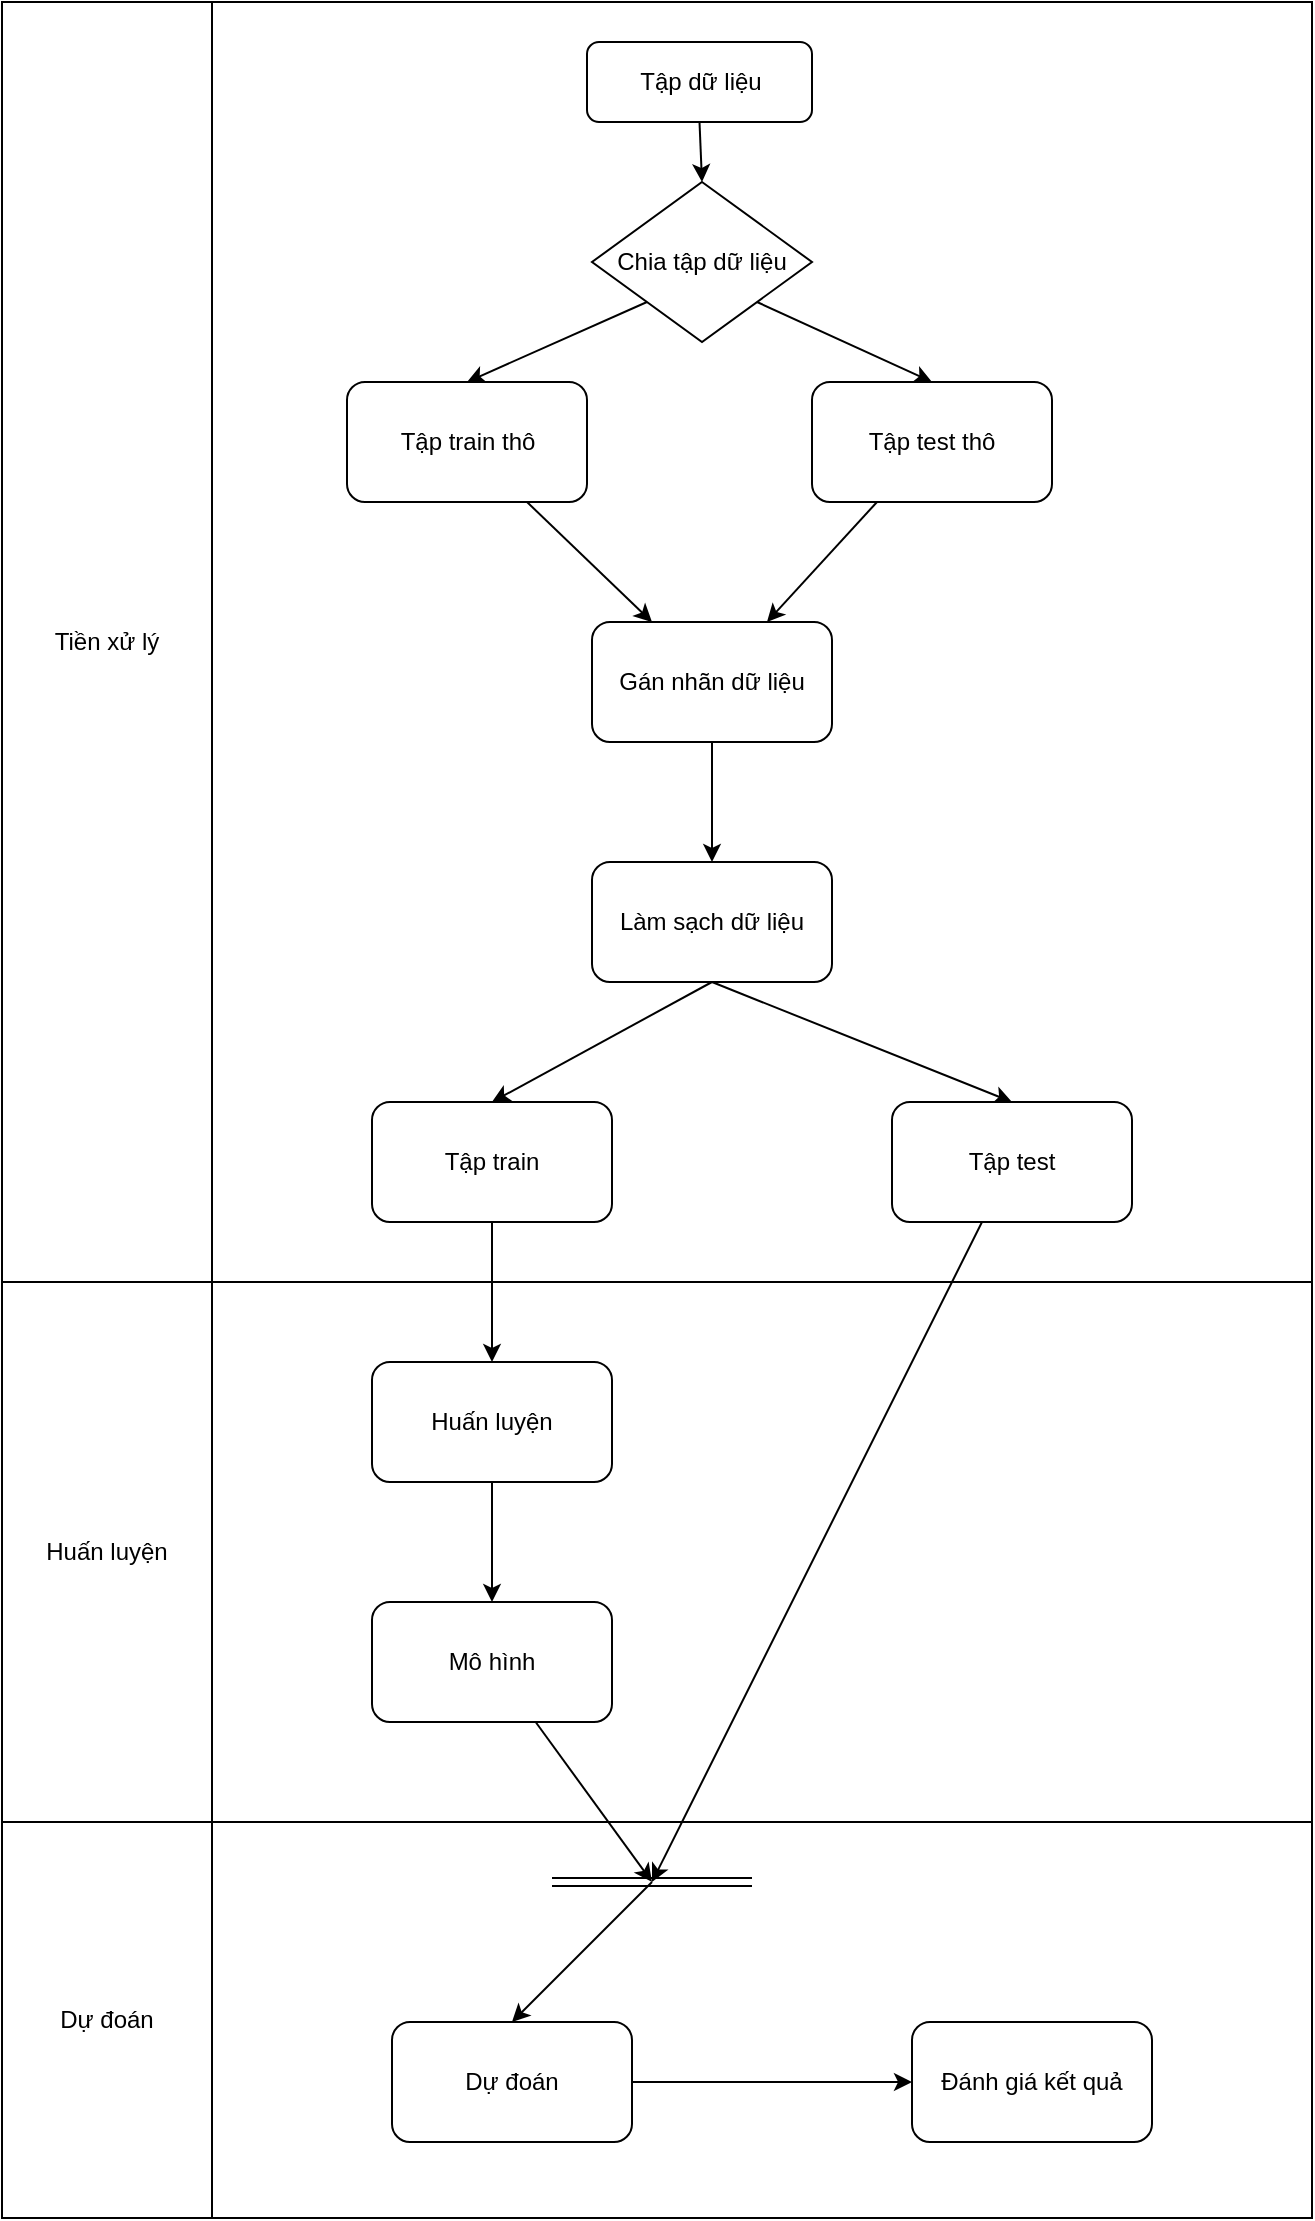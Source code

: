 <mxfile version="20.8.14" type="github">
  <diagram name="Trang-1" id="4VWJxf5BKNOsrwa-_35t">
    <mxGraphModel dx="1984" dy="1124" grid="1" gridSize="10" guides="1" tooltips="1" connect="1" arrows="1" fold="1" page="1" pageScale="1" pageWidth="1169" pageHeight="827" math="0" shadow="0">
      <root>
        <mxCell id="0" />
        <mxCell id="1" parent="0" />
        <mxCell id="KxHSnKjpUE-Y136o-XBl-37" value="" style="shape=table;startSize=0;container=1;collapsible=0;childLayout=tableLayout;" vertex="1" parent="1">
          <mxGeometry x="255" y="110" width="655" height="1108" as="geometry" />
        </mxCell>
        <mxCell id="KxHSnKjpUE-Y136o-XBl-38" value="" style="shape=tableRow;horizontal=0;startSize=0;swimlaneHead=0;swimlaneBody=0;strokeColor=inherit;top=0;left=0;bottom=0;right=0;collapsible=0;dropTarget=0;fillColor=none;points=[[0,0.5],[1,0.5]];portConstraint=eastwest;" vertex="1" parent="KxHSnKjpUE-Y136o-XBl-37">
          <mxGeometry width="655" height="640" as="geometry" />
        </mxCell>
        <mxCell id="KxHSnKjpUE-Y136o-XBl-39" value="Tiền xử lý" style="shape=partialRectangle;html=1;whiteSpace=wrap;connectable=0;strokeColor=inherit;overflow=hidden;fillColor=none;top=0;left=0;bottom=0;right=0;pointerEvents=1;align=center;" vertex="1" parent="KxHSnKjpUE-Y136o-XBl-38">
          <mxGeometry width="105" height="640" as="geometry">
            <mxRectangle width="105" height="640" as="alternateBounds" />
          </mxGeometry>
        </mxCell>
        <mxCell id="KxHSnKjpUE-Y136o-XBl-40" value="" style="shape=partialRectangle;html=1;whiteSpace=wrap;connectable=0;strokeColor=inherit;overflow=hidden;fillColor=none;top=0;left=0;bottom=0;right=0;pointerEvents=1;" vertex="1" parent="KxHSnKjpUE-Y136o-XBl-38">
          <mxGeometry x="105" width="550" height="640" as="geometry">
            <mxRectangle width="550" height="640" as="alternateBounds" />
          </mxGeometry>
        </mxCell>
        <mxCell id="KxHSnKjpUE-Y136o-XBl-41" value="" style="shape=tableRow;horizontal=0;startSize=0;swimlaneHead=0;swimlaneBody=0;strokeColor=inherit;top=0;left=0;bottom=0;right=0;collapsible=0;dropTarget=0;fillColor=none;points=[[0,0.5],[1,0.5]];portConstraint=eastwest;" vertex="1" parent="KxHSnKjpUE-Y136o-XBl-37">
          <mxGeometry y="640" width="655" height="270" as="geometry" />
        </mxCell>
        <mxCell id="KxHSnKjpUE-Y136o-XBl-42" value="Huấn luyện" style="shape=partialRectangle;html=1;whiteSpace=wrap;connectable=0;strokeColor=inherit;overflow=hidden;fillColor=none;top=0;left=0;bottom=0;right=0;pointerEvents=1;" vertex="1" parent="KxHSnKjpUE-Y136o-XBl-41">
          <mxGeometry width="105" height="270" as="geometry">
            <mxRectangle width="105" height="270" as="alternateBounds" />
          </mxGeometry>
        </mxCell>
        <mxCell id="KxHSnKjpUE-Y136o-XBl-43" value="" style="shape=partialRectangle;html=1;whiteSpace=wrap;connectable=0;strokeColor=inherit;overflow=hidden;fillColor=none;top=0;left=0;bottom=0;right=0;pointerEvents=1;" vertex="1" parent="KxHSnKjpUE-Y136o-XBl-41">
          <mxGeometry x="105" width="550" height="270" as="geometry">
            <mxRectangle width="550" height="270" as="alternateBounds" />
          </mxGeometry>
        </mxCell>
        <mxCell id="KxHSnKjpUE-Y136o-XBl-44" value="" style="shape=tableRow;horizontal=0;startSize=0;swimlaneHead=0;swimlaneBody=0;strokeColor=inherit;top=0;left=0;bottom=0;right=0;collapsible=0;dropTarget=0;fillColor=none;points=[[0,0.5],[1,0.5]];portConstraint=eastwest;" vertex="1" parent="KxHSnKjpUE-Y136o-XBl-37">
          <mxGeometry y="910" width="655" height="198" as="geometry" />
        </mxCell>
        <mxCell id="KxHSnKjpUE-Y136o-XBl-45" value="Dự đoán" style="shape=partialRectangle;html=1;whiteSpace=wrap;connectable=0;strokeColor=inherit;overflow=hidden;fillColor=none;top=0;left=0;bottom=0;right=0;pointerEvents=1;" vertex="1" parent="KxHSnKjpUE-Y136o-XBl-44">
          <mxGeometry width="105" height="198" as="geometry">
            <mxRectangle width="105" height="198" as="alternateBounds" />
          </mxGeometry>
        </mxCell>
        <mxCell id="KxHSnKjpUE-Y136o-XBl-46" value="" style="shape=partialRectangle;html=1;whiteSpace=wrap;connectable=0;strokeColor=inherit;overflow=hidden;fillColor=none;top=0;left=0;bottom=0;right=0;pointerEvents=1;" vertex="1" parent="KxHSnKjpUE-Y136o-XBl-44">
          <mxGeometry x="105" width="550" height="198" as="geometry">
            <mxRectangle width="550" height="198" as="alternateBounds" />
          </mxGeometry>
        </mxCell>
        <mxCell id="KxHSnKjpUE-Y136o-XBl-71" style="edgeStyle=none;rounded=0;orthogonalLoop=1;jettySize=auto;html=1;exitX=0.5;exitY=1;exitDx=0;exitDy=0;entryX=0.5;entryY=0;entryDx=0;entryDy=0;strokeColor=default;" edge="1" parent="1" source="KxHSnKjpUE-Y136o-XBl-48" target="KxHSnKjpUE-Y136o-XBl-49">
          <mxGeometry relative="1" as="geometry" />
        </mxCell>
        <mxCell id="KxHSnKjpUE-Y136o-XBl-48" value="Tập dữ liệu" style="rounded=1;whiteSpace=wrap;html=1;" vertex="1" parent="1">
          <mxGeometry x="547.5" y="130" width="112.5" height="40" as="geometry" />
        </mxCell>
        <mxCell id="KxHSnKjpUE-Y136o-XBl-73" style="edgeStyle=none;rounded=0;orthogonalLoop=1;jettySize=auto;html=1;exitX=0;exitY=1;exitDx=0;exitDy=0;entryX=0.5;entryY=0;entryDx=0;entryDy=0;strokeColor=default;" edge="1" parent="1" source="KxHSnKjpUE-Y136o-XBl-49" target="KxHSnKjpUE-Y136o-XBl-50">
          <mxGeometry relative="1" as="geometry" />
        </mxCell>
        <mxCell id="KxHSnKjpUE-Y136o-XBl-74" style="edgeStyle=none;rounded=0;orthogonalLoop=1;jettySize=auto;html=1;exitX=1;exitY=1;exitDx=0;exitDy=0;entryX=0.5;entryY=0;entryDx=0;entryDy=0;strokeColor=default;" edge="1" parent="1" source="KxHSnKjpUE-Y136o-XBl-49" target="KxHSnKjpUE-Y136o-XBl-51">
          <mxGeometry relative="1" as="geometry" />
        </mxCell>
        <mxCell id="KxHSnKjpUE-Y136o-XBl-49" value="Chia tập dữ liệu" style="rhombus;whiteSpace=wrap;html=1;" vertex="1" parent="1">
          <mxGeometry x="550" y="200" width="110" height="80" as="geometry" />
        </mxCell>
        <mxCell id="KxHSnKjpUE-Y136o-XBl-70" style="edgeStyle=none;rounded=0;orthogonalLoop=1;jettySize=auto;html=1;exitX=0.75;exitY=1;exitDx=0;exitDy=0;entryX=0.25;entryY=0;entryDx=0;entryDy=0;strokeColor=default;" edge="1" parent="1" source="KxHSnKjpUE-Y136o-XBl-50" target="KxHSnKjpUE-Y136o-XBl-54">
          <mxGeometry relative="1" as="geometry" />
        </mxCell>
        <mxCell id="KxHSnKjpUE-Y136o-XBl-50" value="Tập train thô" style="rounded=1;whiteSpace=wrap;html=1;" vertex="1" parent="1">
          <mxGeometry x="427.5" y="300" width="120" height="60" as="geometry" />
        </mxCell>
        <mxCell id="KxHSnKjpUE-Y136o-XBl-60" style="rounded=0;orthogonalLoop=1;jettySize=auto;html=1;" edge="1" parent="1" source="KxHSnKjpUE-Y136o-XBl-51" target="KxHSnKjpUE-Y136o-XBl-54">
          <mxGeometry relative="1" as="geometry" />
        </mxCell>
        <mxCell id="KxHSnKjpUE-Y136o-XBl-51" value="Tập test thô" style="rounded=1;whiteSpace=wrap;html=1;" vertex="1" parent="1">
          <mxGeometry x="660" y="300" width="120" height="60" as="geometry" />
        </mxCell>
        <mxCell id="KxHSnKjpUE-Y136o-XBl-69" style="edgeStyle=none;rounded=0;orthogonalLoop=1;jettySize=auto;html=1;entryX=0.5;entryY=0;entryDx=0;entryDy=0;strokeColor=default;" edge="1" parent="1" source="KxHSnKjpUE-Y136o-XBl-54" target="KxHSnKjpUE-Y136o-XBl-55">
          <mxGeometry relative="1" as="geometry" />
        </mxCell>
        <mxCell id="KxHSnKjpUE-Y136o-XBl-54" value="Gán nhãn dữ liệu" style="rounded=1;whiteSpace=wrap;html=1;" vertex="1" parent="1">
          <mxGeometry x="550" y="420" width="120" height="60" as="geometry" />
        </mxCell>
        <mxCell id="KxHSnKjpUE-Y136o-XBl-75" style="edgeStyle=none;rounded=0;orthogonalLoop=1;jettySize=auto;html=1;exitX=0.5;exitY=1;exitDx=0;exitDy=0;entryX=0.5;entryY=0;entryDx=0;entryDy=0;strokeColor=default;" edge="1" parent="1" source="KxHSnKjpUE-Y136o-XBl-55" target="KxHSnKjpUE-Y136o-XBl-58">
          <mxGeometry relative="1" as="geometry" />
        </mxCell>
        <mxCell id="KxHSnKjpUE-Y136o-XBl-76" style="edgeStyle=none;rounded=0;orthogonalLoop=1;jettySize=auto;html=1;exitX=0.5;exitY=1;exitDx=0;exitDy=0;entryX=0.5;entryY=0;entryDx=0;entryDy=0;strokeColor=default;" edge="1" parent="1" source="KxHSnKjpUE-Y136o-XBl-55" target="KxHSnKjpUE-Y136o-XBl-65">
          <mxGeometry relative="1" as="geometry" />
        </mxCell>
        <mxCell id="KxHSnKjpUE-Y136o-XBl-55" value="Làm sạch dữ liệu" style="rounded=1;whiteSpace=wrap;html=1;" vertex="1" parent="1">
          <mxGeometry x="550" y="540" width="120" height="60" as="geometry" />
        </mxCell>
        <mxCell id="KxHSnKjpUE-Y136o-XBl-78" style="edgeStyle=none;rounded=0;orthogonalLoop=1;jettySize=auto;html=1;strokeColor=default;" edge="1" parent="1" source="KxHSnKjpUE-Y136o-XBl-58" target="KxHSnKjpUE-Y136o-XBl-77">
          <mxGeometry relative="1" as="geometry" />
        </mxCell>
        <mxCell id="KxHSnKjpUE-Y136o-XBl-58" value="Tập train" style="rounded=1;whiteSpace=wrap;html=1;" vertex="1" parent="1">
          <mxGeometry x="440" y="660" width="120" height="60" as="geometry" />
        </mxCell>
        <mxCell id="KxHSnKjpUE-Y136o-XBl-84" style="edgeStyle=none;rounded=0;orthogonalLoop=1;jettySize=auto;html=1;strokeColor=default;" edge="1" parent="1" source="KxHSnKjpUE-Y136o-XBl-65">
          <mxGeometry relative="1" as="geometry">
            <mxPoint x="580" y="1050" as="targetPoint" />
          </mxGeometry>
        </mxCell>
        <mxCell id="KxHSnKjpUE-Y136o-XBl-65" value="Tập test" style="rounded=1;whiteSpace=wrap;html=1;" vertex="1" parent="1">
          <mxGeometry x="700" y="660" width="120" height="60" as="geometry" />
        </mxCell>
        <mxCell id="KxHSnKjpUE-Y136o-XBl-80" style="edgeStyle=none;rounded=0;orthogonalLoop=1;jettySize=auto;html=1;entryX=0.5;entryY=0;entryDx=0;entryDy=0;strokeColor=default;" edge="1" parent="1" source="KxHSnKjpUE-Y136o-XBl-77" target="KxHSnKjpUE-Y136o-XBl-79">
          <mxGeometry relative="1" as="geometry" />
        </mxCell>
        <mxCell id="KxHSnKjpUE-Y136o-XBl-77" value="Huấn luyện" style="rounded=1;whiteSpace=wrap;html=1;" vertex="1" parent="1">
          <mxGeometry x="440" y="790" width="120" height="60" as="geometry" />
        </mxCell>
        <mxCell id="KxHSnKjpUE-Y136o-XBl-83" style="edgeStyle=none;rounded=0;orthogonalLoop=1;jettySize=auto;html=1;strokeColor=default;" edge="1" parent="1" source="KxHSnKjpUE-Y136o-XBl-79">
          <mxGeometry relative="1" as="geometry">
            <mxPoint x="580" y="1050" as="targetPoint" />
          </mxGeometry>
        </mxCell>
        <mxCell id="KxHSnKjpUE-Y136o-XBl-79" value="Mô hình" style="rounded=1;whiteSpace=wrap;html=1;" vertex="1" parent="1">
          <mxGeometry x="440" y="910" width="120" height="60" as="geometry" />
        </mxCell>
        <mxCell id="KxHSnKjpUE-Y136o-XBl-87" style="edgeStyle=none;rounded=0;orthogonalLoop=1;jettySize=auto;html=1;entryX=0;entryY=0.5;entryDx=0;entryDy=0;strokeColor=default;" edge="1" parent="1" source="KxHSnKjpUE-Y136o-XBl-81" target="KxHSnKjpUE-Y136o-XBl-86">
          <mxGeometry relative="1" as="geometry" />
        </mxCell>
        <mxCell id="KxHSnKjpUE-Y136o-XBl-81" value="Dự đoán" style="rounded=1;whiteSpace=wrap;html=1;" vertex="1" parent="1">
          <mxGeometry x="450" y="1120" width="120" height="60" as="geometry" />
        </mxCell>
        <mxCell id="KxHSnKjpUE-Y136o-XBl-82" value="" style="shape=link;html=1;rounded=0;strokeColor=default;" edge="1" parent="1">
          <mxGeometry width="100" relative="1" as="geometry">
            <mxPoint x="530" y="1050" as="sourcePoint" />
            <mxPoint x="630" y="1050" as="targetPoint" />
          </mxGeometry>
        </mxCell>
        <mxCell id="KxHSnKjpUE-Y136o-XBl-85" value="" style="endArrow=classic;html=1;rounded=0;strokeColor=default;entryX=0.5;entryY=0;entryDx=0;entryDy=0;" edge="1" parent="1" target="KxHSnKjpUE-Y136o-XBl-81">
          <mxGeometry width="50" height="50" relative="1" as="geometry">
            <mxPoint x="580" y="1050" as="sourcePoint" />
            <mxPoint x="530" y="930" as="targetPoint" />
          </mxGeometry>
        </mxCell>
        <mxCell id="KxHSnKjpUE-Y136o-XBl-86" value="Đánh giá kết quả" style="rounded=1;whiteSpace=wrap;html=1;" vertex="1" parent="1">
          <mxGeometry x="710" y="1120" width="120" height="60" as="geometry" />
        </mxCell>
      </root>
    </mxGraphModel>
  </diagram>
</mxfile>

